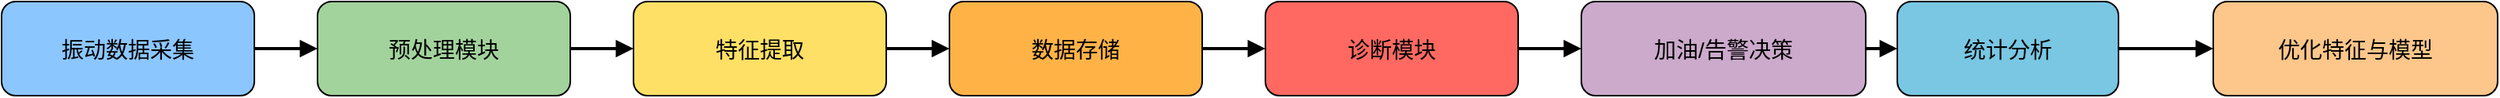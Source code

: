 <mxfile>
  <diagram name="振动润滑异常诊断流程图" id="flowchart1">
    <mxGraphModel dx="1000" dy="600" grid="1" gridSize="10" guides="1" tooltips="1" connect="1" arrows="1" fold="1" page="1" pageScale="1" pageWidth="827" pageHeight="1169" math="0" shadow="0">
      <root>
        <mxCell id="0" />
        <mxCell id="1" parent="0" />
        
        <!-- 振动数据采集 -->
        <mxCell id="2" value="振动数据采集" style="rounded=1;fillColor=#8CC6FF;fontSize=14;fontColor=#000000;" vertex="1" parent="1">
          <mxGeometry x="40" y="40" width="160" height="60" as="geometry" />
        </mxCell>
        
        <!-- 预处理模块 -->
        <mxCell id="3" value="预处理模块" style="rounded=1;fillColor=#A2D39C;fontSize=14;fontColor=#000000;" vertex="1" parent="1">
          <mxGeometry x="240" y="40" width="160" height="60" as="geometry" />
        </mxCell>
        
        <!-- 特征提取 -->
        <mxCell id="4" value="特征提取" style="rounded=1;fillColor=#FFE066;fontSize=14;fontColor=#000000;" vertex="1" parent="1">
          <mxGeometry x="440" y="40" width="160" height="60" as="geometry" />
        </mxCell>
        
        <!-- 数据存储 -->
        <mxCell id="5" value="数据存储" style="rounded=1;fillColor=#FFB347;fontSize=14;fontColor=#000000;" vertex="1" parent="1">
          <mxGeometry x="640" y="40" width="160" height="60" as="geometry" />
        </mxCell>
        
        <!-- 诊断模块 -->
        <mxCell id="6" value="诊断模块" style="rounded=1;fillColor=#FF6961;fontSize=14;fontColor=#000000;" vertex="1" parent="1">
          <mxGeometry x="840" y="40" width="160" height="60" as="geometry" />
        </mxCell>
        
        <!-- 加油/告警决策 -->
        <mxCell id="7" value="加油/告警决策" style="rounded=1;fillColor=#CBAACB;fontSize=14;fontColor=#000000;" vertex="1" parent="1">
          <mxGeometry x="1040" y="40" width="180" height="60" as="geometry" />
        </mxCell>
        
        <!-- 统计分析 -->
        <mxCell id="8" value="统计分析" style="rounded=1;fillColor=#79C7E3;fontSize=14;fontColor=#000000;" vertex="1" parent="1">
          <mxGeometry x="1240" y="40" width="140" height="60" as="geometry" />
        </mxCell>
        
        <!-- 优化特征与模型 -->
        <mxCell id="9" value="优化特征与模型" style="rounded=1;fillColor=#FDC68A;fontSize=14;fontColor=#000000;" vertex="1" parent="1">
          <mxGeometry x="1440" y="40" width="180" height="60" as="geometry" />
        </mxCell>
        
        <!-- 箭头连接 -->
        <mxCell id="10" style="edgeStyle=orthogonalEdgeStyle;endArrow=block;strokeWidth=2;" edge="1" parent="1" source="2" target="3">
          <mxGeometry relative="1" as="geometry" />
        </mxCell>
        
        <mxCell id="11" style="edgeStyle=orthogonalEdgeStyle;endArrow=block;strokeWidth=2;" edge="1" parent="1" source="3" target="4">
          <mxGeometry relative="1" as="geometry" />
        </mxCell>
        
        <mxCell id="12" style="edgeStyle=orthogonalEdgeStyle;endArrow=block;strokeWidth=2;" edge="1" parent="1" source="4" target="5">
          <mxGeometry relative="1" as="geometry" />
        </mxCell>
        
        <mxCell id="13" style="edgeStyle=orthogonalEdgeStyle;endArrow=block;strokeWidth=2;" edge="1" parent="1" source="5" target="6">
          <mxGeometry relative="1" as="geometry" />
        </mxCell>
        
        <mxCell id="14" style="edgeStyle=orthogonalEdgeStyle;endArrow=block;strokeWidth=2;" edge="1" parent="1" source="6" target="7">
          <mxGeometry relative="1" as="geometry" />
        </mxCell>
        
        <mxCell id="15" style="edgeStyle=orthogonalEdgeStyle;endArrow=block;strokeWidth=2;" edge="1" parent="1" source="7" target="8">
          <mxGeometry relative="1" as="geometry" />
        </mxCell>
        
        <mxCell id="16" style="edgeStyle=orthogonalEdgeStyle;endArrow=block;strokeWidth=2;" edge="1" parent="1" source="8" target="9">
          <mxGeometry relative="1" as="geometry" />
        </mxCell>
        
      </root>
    </mxGraphModel>
  </diagram>
</mxfile>
